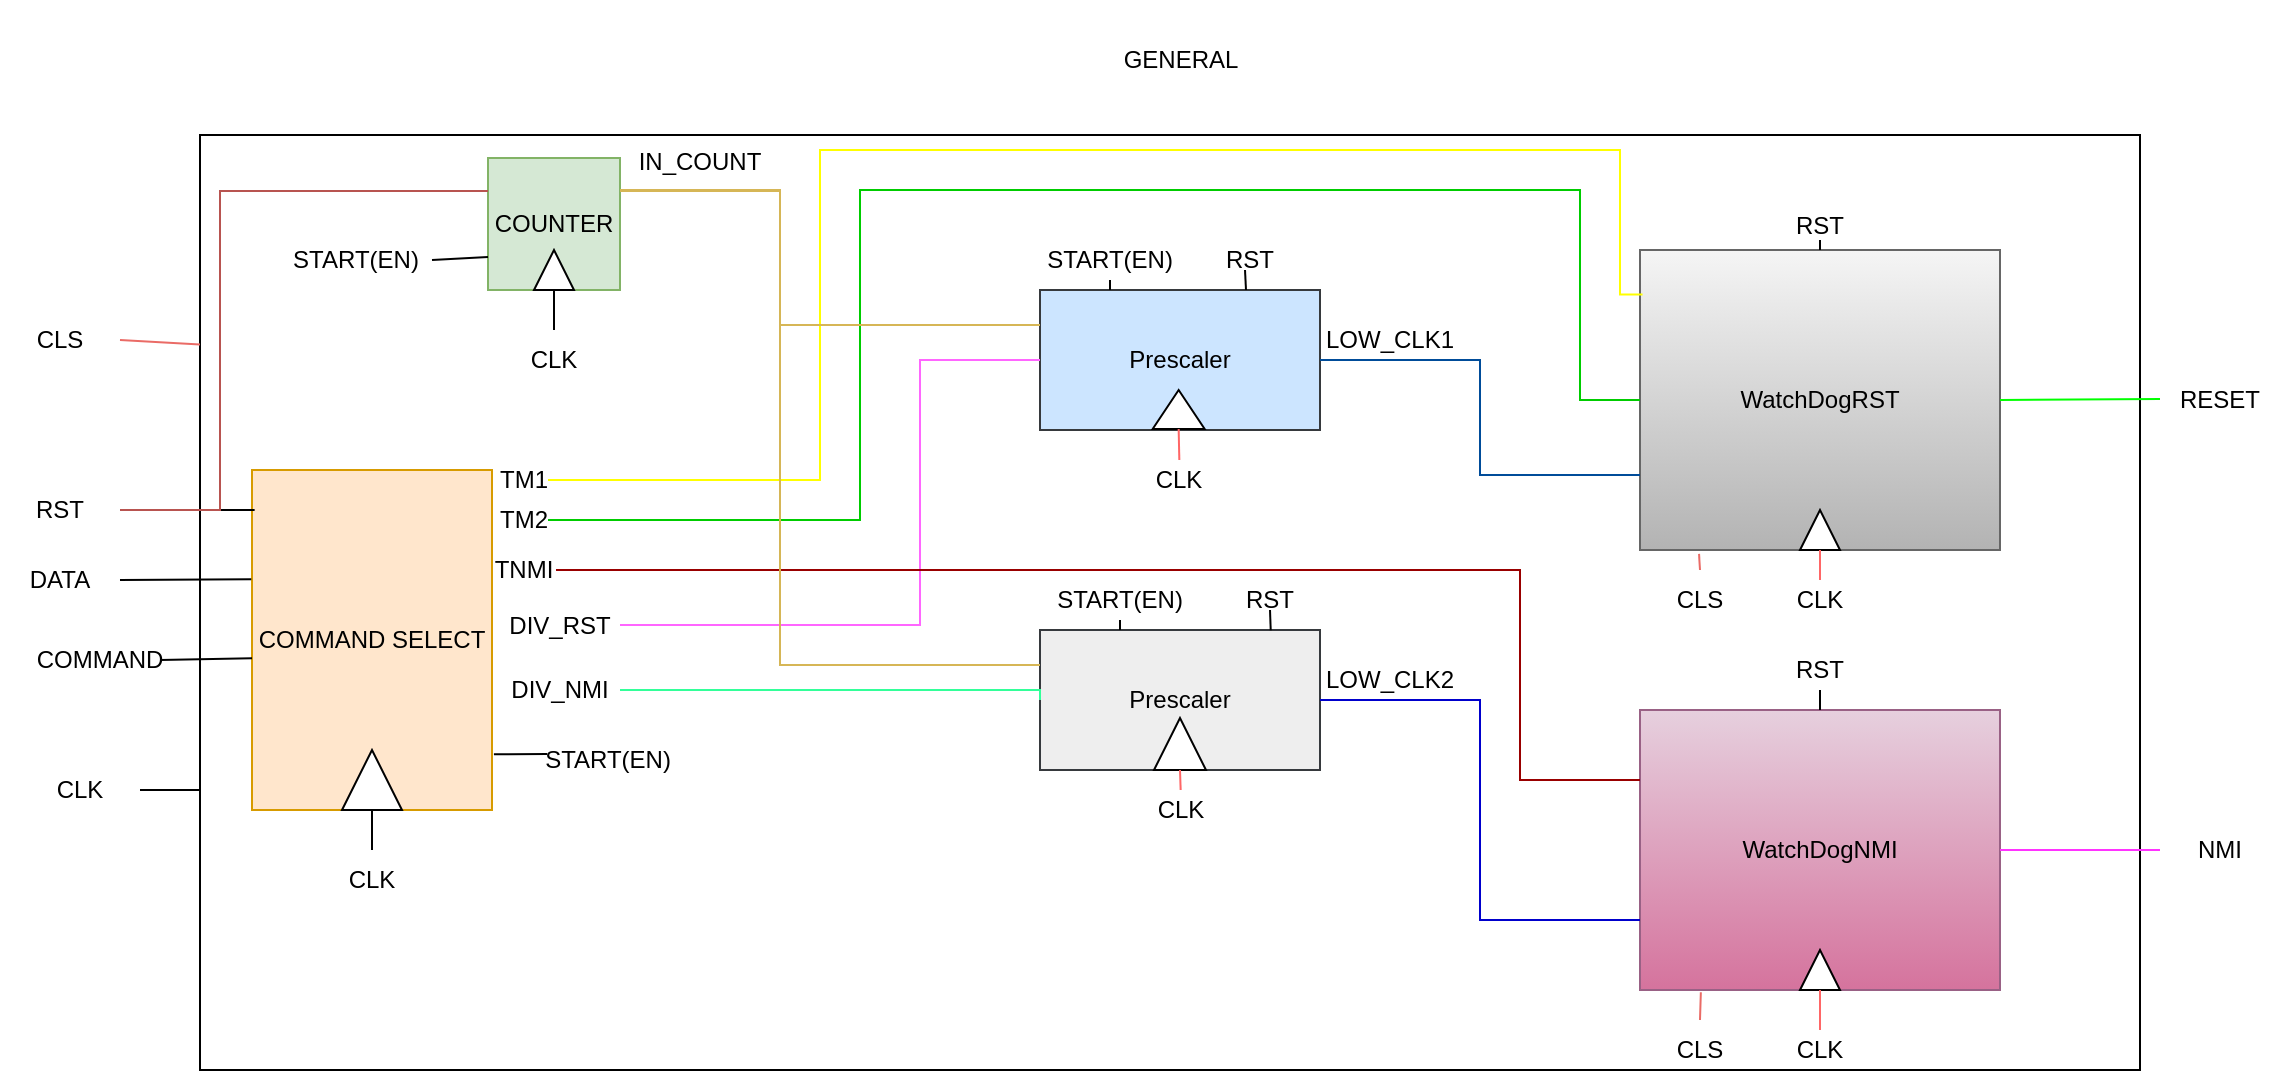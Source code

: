 <mxfile version="20.2.7" type="device"><diagram id="poMruOHRVBnBpl0jtNGg" name="Page-1"><mxGraphModel dx="1483" dy="781" grid="1" gridSize="10" guides="1" tooltips="1" connect="1" arrows="1" fold="1" page="1" pageScale="1" pageWidth="827" pageHeight="1169" math="0" shadow="0"><root><mxCell id="0"/><mxCell id="1" parent="0"/><mxCell id="2DhB6o9-aqyYZedTi87Q-1" value="" style="rounded=0;whiteSpace=wrap;html=1;" parent="1" vertex="1"><mxGeometry x="100" y="92.5" width="970" height="467.5" as="geometry"/></mxCell><mxCell id="2DhB6o9-aqyYZedTi87Q-3" value="Prescaler" style="rounded=0;whiteSpace=wrap;html=1;fillColor=#cce5ff;strokeColor=#36393d;" parent="1" vertex="1"><mxGeometry x="520" y="170" width="140" height="70" as="geometry"/></mxCell><mxCell id="2DhB6o9-aqyYZedTi87Q-4" value="Prescaler" style="rounded=0;whiteSpace=wrap;html=1;fillColor=#eeeeee;strokeColor=#36393d;" parent="1" vertex="1"><mxGeometry x="520" y="340" width="140" height="70" as="geometry"/></mxCell><mxCell id="2DhB6o9-aqyYZedTi87Q-5" value="WatchDogRST" style="rounded=0;whiteSpace=wrap;html=1;fillColor=#f5f5f5;gradientColor=#b3b3b3;strokeColor=#666666;" parent="1" vertex="1"><mxGeometry x="820" y="150" width="180" height="150" as="geometry"/></mxCell><mxCell id="2DhB6o9-aqyYZedTi87Q-6" value="WatchDogNMI" style="rounded=0;whiteSpace=wrap;html=1;fillColor=#e6d0de;gradientColor=#d5739d;strokeColor=#996185;" parent="1" vertex="1"><mxGeometry x="820" y="380" width="180" height="140" as="geometry"/></mxCell><mxCell id="bO1oPqmgRRdRqdZzKWxD-1" value="RST" style="text;html=1;strokeColor=none;fillColor=none;align=center;verticalAlign=middle;whiteSpace=wrap;rounded=0;" parent="1" vertex="1"><mxGeometry y="265" width="60" height="30" as="geometry"/></mxCell><mxCell id="bO1oPqmgRRdRqdZzKWxD-5" value="CLS" style="text;html=1;strokeColor=none;fillColor=none;align=center;verticalAlign=middle;whiteSpace=wrap;rounded=0;" parent="1" vertex="1"><mxGeometry y="180" width="60" height="30" as="geometry"/></mxCell><mxCell id="bO1oPqmgRRdRqdZzKWxD-6" value="CLK" style="text;html=1;strokeColor=none;fillColor=none;align=center;verticalAlign=middle;whiteSpace=wrap;rounded=0;" parent="1" vertex="1"><mxGeometry x="10" y="405" width="60" height="30" as="geometry"/></mxCell><mxCell id="bO1oPqmgRRdRqdZzKWxD-21" value="" style="endArrow=none;html=1;rounded=0;exitX=1;exitY=0.5;exitDx=0;exitDy=0;entryX=0;entryY=0.224;entryDx=0;entryDy=0;fillColor=#ffff88;strokeColor=#EA6B66;entryPerimeter=0;" parent="1" source="bO1oPqmgRRdRqdZzKWxD-5" target="2DhB6o9-aqyYZedTi87Q-1" edge="1"><mxGeometry width="50" height="50" relative="1" as="geometry"><mxPoint x="130" y="305" as="sourcePoint"/><mxPoint x="160" y="315" as="targetPoint"/></mxGeometry></mxCell><mxCell id="bO1oPqmgRRdRqdZzKWxD-24" value="" style="triangle;whiteSpace=wrap;html=1;rotation=-90;aspect=fixed;" parent="1" vertex="1"><mxGeometry x="577" y="384" width="26" height="26" as="geometry"/></mxCell><mxCell id="bO1oPqmgRRdRqdZzKWxD-25" value="" style="triangle;whiteSpace=wrap;html=1;direction=north;aspect=fixed;" parent="1" vertex="1"><mxGeometry x="576.33" y="220" width="26" height="19.5" as="geometry"/></mxCell><mxCell id="bO1oPqmgRRdRqdZzKWxD-31" value="RESET" style="text;html=1;strokeColor=none;fillColor=none;align=center;verticalAlign=middle;whiteSpace=wrap;rounded=0;" parent="1" vertex="1"><mxGeometry x="1080" y="209.5" width="60" height="30" as="geometry"/></mxCell><mxCell id="bO1oPqmgRRdRqdZzKWxD-32" value="" style="endArrow=none;html=1;rounded=0;entryX=0;entryY=0.5;entryDx=0;entryDy=0;exitX=1;exitY=0.5;exitDx=0;exitDy=0;strokeColor=#00FF00;" parent="1" source="2DhB6o9-aqyYZedTi87Q-5" target="bO1oPqmgRRdRqdZzKWxD-31" edge="1"><mxGeometry width="50" height="50" relative="1" as="geometry"><mxPoint x="860" y="340" as="sourcePoint"/><mxPoint x="910" y="290" as="targetPoint"/></mxGeometry></mxCell><mxCell id="bO1oPqmgRRdRqdZzKWxD-33" value="NMI" style="text;html=1;strokeColor=none;fillColor=none;align=center;verticalAlign=middle;whiteSpace=wrap;rounded=0;" parent="1" vertex="1"><mxGeometry x="1080" y="435" width="60" height="30" as="geometry"/></mxCell><mxCell id="bO1oPqmgRRdRqdZzKWxD-34" value="" style="endArrow=none;html=1;rounded=0;entryX=0;entryY=0.5;entryDx=0;entryDy=0;exitX=1;exitY=0.5;exitDx=0;exitDy=0;strokeColor=#FF33FF;" parent="1" source="2DhB6o9-aqyYZedTi87Q-6" target="bO1oPqmgRRdRqdZzKWxD-33" edge="1"><mxGeometry width="50" height="50" relative="1" as="geometry"><mxPoint x="860" y="340" as="sourcePoint"/><mxPoint x="910" y="290" as="targetPoint"/></mxGeometry></mxCell><mxCell id="bO1oPqmgRRdRqdZzKWxD-35" value="" style="triangle;whiteSpace=wrap;html=1;direction=north;" parent="1" vertex="1"><mxGeometry x="900" y="280" width="20" height="20" as="geometry"/></mxCell><mxCell id="bO1oPqmgRRdRqdZzKWxD-36" value="" style="triangle;whiteSpace=wrap;html=1;direction=north;" parent="1" vertex="1"><mxGeometry x="900" y="500" width="20" height="20" as="geometry"/></mxCell><mxCell id="bO1oPqmgRRdRqdZzKWxD-37" value="CLK" style="text;html=1;strokeColor=none;fillColor=none;align=center;verticalAlign=middle;whiteSpace=wrap;rounded=0;" parent="1" vertex="1"><mxGeometry x="890" y="315" width="40" height="20" as="geometry"/></mxCell><mxCell id="bO1oPqmgRRdRqdZzKWxD-38" value="" style="endArrow=none;html=1;rounded=0;exitX=0.5;exitY=0;exitDx=0;exitDy=0;entryX=0.5;entryY=1;entryDx=0;entryDy=0;strokeColor=#FF6666;" parent="1" source="bO1oPqmgRRdRqdZzKWxD-37" target="2DhB6o9-aqyYZedTi87Q-5" edge="1"><mxGeometry width="50" height="50" relative="1" as="geometry"><mxPoint x="860" y="340" as="sourcePoint"/><mxPoint x="910" y="290" as="targetPoint"/></mxGeometry></mxCell><mxCell id="bO1oPqmgRRdRqdZzKWxD-39" value="CLK" style="text;html=1;strokeColor=none;fillColor=none;align=center;verticalAlign=middle;whiteSpace=wrap;rounded=0;" parent="1" vertex="1"><mxGeometry x="890" y="540" width="40" height="20" as="geometry"/></mxCell><mxCell id="bO1oPqmgRRdRqdZzKWxD-40" value="" style="endArrow=none;html=1;rounded=0;exitX=0.5;exitY=0;exitDx=0;exitDy=0;entryX=0;entryY=0.5;entryDx=0;entryDy=0;strokeColor=#FF6666;" parent="1" source="bO1oPqmgRRdRqdZzKWxD-39" target="bO1oPqmgRRdRqdZzKWxD-36" edge="1"><mxGeometry width="50" height="50" relative="1" as="geometry"><mxPoint x="860" y="340" as="sourcePoint"/><mxPoint x="910" y="290" as="targetPoint"/></mxGeometry></mxCell><mxCell id="bO1oPqmgRRdRqdZzKWxD-41" value="CLK" style="text;html=1;strokeColor=none;fillColor=none;align=center;verticalAlign=middle;whiteSpace=wrap;rounded=0;aspect=fixed;" parent="1" vertex="1"><mxGeometry x="577.0" y="420" width="26.67" height="20" as="geometry"/></mxCell><mxCell id="bO1oPqmgRRdRqdZzKWxD-42" value="" style="endArrow=none;html=1;rounded=0;exitX=0.5;exitY=0;exitDx=0;exitDy=0;entryX=0;entryY=0.5;entryDx=0;entryDy=0;strokeColor=#FF6666;" parent="1" source="bO1oPqmgRRdRqdZzKWxD-41" target="bO1oPqmgRRdRqdZzKWxD-24" edge="1"><mxGeometry width="50" height="50" relative="1" as="geometry"><mxPoint x="470" y="340" as="sourcePoint"/><mxPoint x="510" y="380" as="targetPoint"/></mxGeometry></mxCell><mxCell id="bO1oPqmgRRdRqdZzKWxD-44" value="CLK" style="text;html=1;strokeColor=none;fillColor=none;align=center;verticalAlign=middle;whiteSpace=wrap;rounded=0;aspect=fixed;" parent="1" vertex="1"><mxGeometry x="576.33" y="255" width="26.67" height="20" as="geometry"/></mxCell><mxCell id="bO1oPqmgRRdRqdZzKWxD-46" value="" style="endArrow=none;html=1;rounded=0;entryX=0;entryY=0.5;entryDx=0;entryDy=0;exitX=0.5;exitY=0;exitDx=0;exitDy=0;strokeColor=#FF6666;" parent="1" source="bO1oPqmgRRdRqdZzKWxD-44" target="bO1oPqmgRRdRqdZzKWxD-25" edge="1"><mxGeometry width="50" height="50" relative="1" as="geometry"><mxPoint x="470" y="340" as="sourcePoint"/><mxPoint x="520" y="290" as="targetPoint"/></mxGeometry></mxCell><mxCell id="bO1oPqmgRRdRqdZzKWxD-51" value="TM1" style="text;html=1;strokeColor=none;fillColor=none;align=center;verticalAlign=middle;whiteSpace=wrap;rounded=0;aspect=fixed;" parent="1" vertex="1"><mxGeometry x="250" y="255" width="24" height="20" as="geometry"/></mxCell><mxCell id="bO1oPqmgRRdRqdZzKWxD-55" value="TM2" style="text;html=1;strokeColor=none;fillColor=none;align=center;verticalAlign=middle;whiteSpace=wrap;rounded=0;" parent="1" vertex="1"><mxGeometry x="250" y="275" width="24" height="20" as="geometry"/></mxCell><mxCell id="bO1oPqmgRRdRqdZzKWxD-57" value="DIV_RST" style="text;html=1;strokeColor=none;fillColor=none;align=center;verticalAlign=middle;whiteSpace=wrap;rounded=0;" parent="1" vertex="1"><mxGeometry x="250" y="327.5" width="60" height="20" as="geometry"/></mxCell><mxCell id="bO1oPqmgRRdRqdZzKWxD-58" value="TNMI" style="text;html=1;strokeColor=none;fillColor=none;align=center;verticalAlign=middle;whiteSpace=wrap;rounded=0;aspect=fixed;" parent="1" vertex="1"><mxGeometry x="246" y="290" width="32" height="40" as="geometry"/></mxCell><mxCell id="bO1oPqmgRRdRqdZzKWxD-62" value="" style="endArrow=none;html=1;rounded=0;edgeStyle=orthogonalEdgeStyle;exitX=0;exitY=0.5;exitDx=0;exitDy=0;entryX=1;entryY=0.5;entryDx=0;entryDy=0;strokeColor=#FF66FF;" parent="1" source="2DhB6o9-aqyYZedTi87Q-3" target="bO1oPqmgRRdRqdZzKWxD-57" edge="1"><mxGeometry width="50" height="50" relative="1" as="geometry"><mxPoint x="480" y="340" as="sourcePoint"/><mxPoint x="360" y="315" as="targetPoint"/><Array as="points"><mxPoint x="460" y="205"/><mxPoint x="460" y="338"/></Array></mxGeometry></mxCell><mxCell id="bO1oPqmgRRdRqdZzKWxD-65" value="START(EN)" style="text;html=1;strokeColor=none;fillColor=none;align=center;verticalAlign=middle;whiteSpace=wrap;rounded=0;" parent="1" vertex="1"><mxGeometry x="535" y="145" width="40" height="20" as="geometry"/></mxCell><mxCell id="bO1oPqmgRRdRqdZzKWxD-67" value="START(EN)" style="text;html=1;strokeColor=none;fillColor=none;align=center;verticalAlign=middle;whiteSpace=wrap;rounded=0;" parent="1" vertex="1"><mxGeometry x="540" y="315" width="40" height="20" as="geometry"/></mxCell><mxCell id="bO1oPqmgRRdRqdZzKWxD-68" value="RST" style="text;html=1;strokeColor=none;fillColor=none;align=center;verticalAlign=middle;whiteSpace=wrap;rounded=0;" parent="1" vertex="1"><mxGeometry x="620" y="150" width="10" height="10" as="geometry"/></mxCell><mxCell id="bO1oPqmgRRdRqdZzKWxD-69" value="RST" style="text;html=1;strokeColor=none;fillColor=none;align=center;verticalAlign=middle;whiteSpace=wrap;rounded=0;" parent="1" vertex="1"><mxGeometry x="630" y="320" width="10" height="10" as="geometry"/></mxCell><mxCell id="bO1oPqmgRRdRqdZzKWxD-70" value="" style="endArrow=none;html=1;rounded=0;entryX=0.5;entryY=1;entryDx=0;entryDy=0;exitX=0.25;exitY=0;exitDx=0;exitDy=0;" parent="1" source="2DhB6o9-aqyYZedTi87Q-3" target="bO1oPqmgRRdRqdZzKWxD-65" edge="1"><mxGeometry width="50" height="50" relative="1" as="geometry"><mxPoint x="440" y="290" as="sourcePoint"/><mxPoint x="490" y="240" as="targetPoint"/></mxGeometry></mxCell><mxCell id="bO1oPqmgRRdRqdZzKWxD-71" value="" style="endArrow=none;html=1;rounded=0;entryX=0.25;entryY=1;entryDx=0;entryDy=0;" parent="1" target="bO1oPqmgRRdRqdZzKWxD-68" edge="1"><mxGeometry width="50" height="50" relative="1" as="geometry"><mxPoint x="623" y="170" as="sourcePoint"/><mxPoint x="490" y="240" as="targetPoint"/></mxGeometry></mxCell><mxCell id="bO1oPqmgRRdRqdZzKWxD-79" value="" style="endArrow=none;html=1;rounded=0;entryX=0.5;entryY=1;entryDx=0;entryDy=0;" parent="1" target="bO1oPqmgRRdRqdZzKWxD-67" edge="1"><mxGeometry width="50" height="50" relative="1" as="geometry"><mxPoint x="560" y="340" as="sourcePoint"/><mxPoint x="520" y="240" as="targetPoint"/></mxGeometry></mxCell><mxCell id="bO1oPqmgRRdRqdZzKWxD-80" value="" style="endArrow=none;html=1;rounded=0;entryX=0.5;entryY=1;entryDx=0;entryDy=0;exitX=0.824;exitY=0.002;exitDx=0;exitDy=0;exitPerimeter=0;" parent="1" source="2DhB6o9-aqyYZedTi87Q-4" target="bO1oPqmgRRdRqdZzKWxD-69" edge="1"><mxGeometry width="50" height="50" relative="1" as="geometry"><mxPoint x="470" y="290" as="sourcePoint"/><mxPoint x="520" y="240" as="targetPoint"/></mxGeometry></mxCell><mxCell id="bO1oPqmgRRdRqdZzKWxD-81" value="LOW_CLK1" style="text;html=1;strokeColor=none;fillColor=none;align=center;verticalAlign=middle;whiteSpace=wrap;rounded=0;" parent="1" vertex="1"><mxGeometry x="650" y="180" width="90" height="30" as="geometry"/></mxCell><mxCell id="bO1oPqmgRRdRqdZzKWxD-82" value="" style="endArrow=none;html=1;rounded=0;edgeStyle=orthogonalEdgeStyle;exitX=1;exitY=0.5;exitDx=0;exitDy=0;entryX=0;entryY=0.75;entryDx=0;entryDy=0;strokeColor=#004C99;" parent="1" source="2DhB6o9-aqyYZedTi87Q-3" target="2DhB6o9-aqyYZedTi87Q-5" edge="1"><mxGeometry width="50" height="50" relative="1" as="geometry"><mxPoint x="760" y="290" as="sourcePoint"/><mxPoint x="810" y="240" as="targetPoint"/></mxGeometry></mxCell><mxCell id="bO1oPqmgRRdRqdZzKWxD-83" value="LOW_CLK2" style="text;html=1;strokeColor=none;fillColor=none;align=center;verticalAlign=middle;whiteSpace=wrap;rounded=0;" parent="1" vertex="1"><mxGeometry x="650" y="350" width="90" height="30" as="geometry"/></mxCell><mxCell id="bO1oPqmgRRdRqdZzKWxD-84" value="" style="endArrow=none;html=1;rounded=0;edgeStyle=orthogonalEdgeStyle;exitX=1;exitY=0.5;exitDx=0;exitDy=0;entryX=0;entryY=0.75;entryDx=0;entryDy=0;strokeColor=#0000CC;" parent="1" source="2DhB6o9-aqyYZedTi87Q-4" target="2DhB6o9-aqyYZedTi87Q-6" edge="1"><mxGeometry width="50" height="50" relative="1" as="geometry"><mxPoint x="690" y="380" as="sourcePoint"/><mxPoint x="740" y="330" as="targetPoint"/></mxGeometry></mxCell><mxCell id="bO1oPqmgRRdRqdZzKWxD-85" value="" style="endArrow=none;html=1;rounded=0;edgeStyle=orthogonalEdgeStyle;exitX=1;exitY=0.5;exitDx=0;exitDy=0;entryX=0.007;entryY=0.148;entryDx=0;entryDy=0;entryPerimeter=0;strokeColor=#FFFF00;" parent="1" source="bO1oPqmgRRdRqdZzKWxD-51" target="2DhB6o9-aqyYZedTi87Q-5" edge="1"><mxGeometry width="50" height="50" relative="1" as="geometry"><mxPoint x="360" y="225" as="sourcePoint"/><mxPoint x="500" y="240" as="targetPoint"/><Array as="points"><mxPoint x="410" y="265"/><mxPoint x="410" y="100"/><mxPoint x="810" y="100"/><mxPoint x="810" y="172"/></Array></mxGeometry></mxCell><mxCell id="bO1oPqmgRRdRqdZzKWxD-86" value="" style="endArrow=none;html=1;rounded=0;edgeStyle=orthogonalEdgeStyle;exitX=1;exitY=0.5;exitDx=0;exitDy=0;entryX=0;entryY=0.5;entryDx=0;entryDy=0;strokeColor=#00CC00;" parent="1" source="bO1oPqmgRRdRqdZzKWxD-55" target="2DhB6o9-aqyYZedTi87Q-5" edge="1"><mxGeometry width="50" height="50" relative="1" as="geometry"><mxPoint x="361" y="255.78" as="sourcePoint"/><mxPoint x="500" y="210" as="targetPoint"/><Array as="points"><mxPoint x="430" y="285"/><mxPoint x="430" y="120"/><mxPoint x="790" y="120"/><mxPoint x="790" y="225"/></Array></mxGeometry></mxCell><mxCell id="bO1oPqmgRRdRqdZzKWxD-87" value="CLS" style="text;html=1;strokeColor=none;fillColor=none;align=center;verticalAlign=middle;whiteSpace=wrap;rounded=0;" parent="1" vertex="1"><mxGeometry x="820" y="310" width="60" height="30" as="geometry"/></mxCell><mxCell id="bO1oPqmgRRdRqdZzKWxD-88" value="" style="endArrow=none;html=1;rounded=0;exitX=0.5;exitY=0;exitDx=0;exitDy=0;entryX=0.164;entryY=1.013;entryDx=0;entryDy=0;entryPerimeter=0;strokeColor=#EA6B66;" parent="1" source="bO1oPqmgRRdRqdZzKWxD-87" target="2DhB6o9-aqyYZedTi87Q-5" edge="1"><mxGeometry width="50" height="50" relative="1" as="geometry"><mxPoint x="810" y="320" as="sourcePoint"/><mxPoint x="850" y="300" as="targetPoint"/></mxGeometry></mxCell><mxCell id="bO1oPqmgRRdRqdZzKWxD-89" value="CLS" style="text;html=1;strokeColor=none;fillColor=none;align=center;verticalAlign=middle;whiteSpace=wrap;rounded=0;" parent="1" vertex="1"><mxGeometry x="820" y="535" width="60" height="30" as="geometry"/></mxCell><mxCell id="bO1oPqmgRRdRqdZzKWxD-90" value="" style="endArrow=none;html=1;rounded=0;exitX=0.5;exitY=0;exitDx=0;exitDy=0;entryX=0.169;entryY=1.008;entryDx=0;entryDy=0;entryPerimeter=0;strokeColor=#EA6B66;" parent="1" source="bO1oPqmgRRdRqdZzKWxD-89" target="2DhB6o9-aqyYZedTi87Q-6" edge="1"><mxGeometry width="50" height="50" relative="1" as="geometry"><mxPoint x="810" y="320" as="sourcePoint"/><mxPoint x="860" y="270" as="targetPoint"/></mxGeometry></mxCell><mxCell id="bO1oPqmgRRdRqdZzKWxD-91" value="" style="endArrow=none;html=1;rounded=0;edgeStyle=orthogonalEdgeStyle;exitX=1;exitY=0.5;exitDx=0;exitDy=0;entryX=0;entryY=0.25;entryDx=0;entryDy=0;strokeColor=#990000;" parent="1" source="bO1oPqmgRRdRqdZzKWxD-58" target="2DhB6o9-aqyYZedTi87Q-6" edge="1"><mxGeometry width="50" height="50" relative="1" as="geometry"><mxPoint x="361" y="290.52" as="sourcePoint"/><mxPoint x="640" y="270" as="targetPoint"/><Array as="points"><mxPoint x="760" y="310"/><mxPoint x="760" y="415"/></Array></mxGeometry></mxCell><mxCell id="bO1oPqmgRRdRqdZzKWxD-92" value="GENERAL" style="text;html=1;strokeColor=none;fillColor=none;align=center;verticalAlign=middle;whiteSpace=wrap;rounded=0;" parent="1" vertex="1"><mxGeometry x="545" y="25" width="90.67" height="60" as="geometry"/></mxCell><mxCell id="1748-SV5IhDvbPH2vwHp-2" value="" style="endArrow=none;html=1;rounded=0;exitX=1;exitY=0.5;exitDx=0;exitDy=0;" parent="1" source="bO1oPqmgRRdRqdZzKWxD-6" edge="1"><mxGeometry width="50" height="50" relative="1" as="geometry"><mxPoint x="100" y="420" as="sourcePoint"/><mxPoint x="100" y="420" as="targetPoint"/></mxGeometry></mxCell><mxCell id="bO1oPqmgRRdRqdZzKWxD-63" value="DIV_NMI" style="text;html=1;strokeColor=none;fillColor=none;align=center;verticalAlign=middle;whiteSpace=wrap;rounded=0;" parent="1" vertex="1"><mxGeometry x="250" y="360" width="60" height="20" as="geometry"/></mxCell><mxCell id="Wa9DS3Io9uaBcbr96tNC-2" value="" style="endArrow=none;html=1;rounded=0;edgeStyle=orthogonalEdgeStyle;exitX=0;exitY=0.5;exitDx=0;exitDy=0;strokeColor=#33FF99;" parent="1" source="2DhB6o9-aqyYZedTi87Q-4" target="bO1oPqmgRRdRqdZzKWxD-63" edge="1"><mxGeometry width="50" height="50" relative="1" as="geometry"><mxPoint x="520" y="375" as="sourcePoint"/><mxPoint x="80" y="370" as="targetPoint"/><Array as="points"><mxPoint x="520" y="370"/></Array></mxGeometry></mxCell><mxCell id="Wa9DS3Io9uaBcbr96tNC-3" value="DATA" style="text;html=1;strokeColor=none;fillColor=none;align=center;verticalAlign=middle;whiteSpace=wrap;rounded=0;" parent="1" vertex="1"><mxGeometry y="300" width="60" height="30" as="geometry"/></mxCell><mxCell id="Wa9DS3Io9uaBcbr96tNC-4" value="COMMAND" style="text;html=1;strokeColor=none;fillColor=none;align=center;verticalAlign=middle;whiteSpace=wrap;rounded=0;" parent="1" vertex="1"><mxGeometry x="20" y="340" width="60" height="30" as="geometry"/></mxCell><mxCell id="Wa9DS3Io9uaBcbr96tNC-5" value="COMMAND SELECT" style="rounded=0;whiteSpace=wrap;html=1;fillColor=#ffe6cc;strokeColor=#d79b00;" parent="1" vertex="1"><mxGeometry x="126" y="260" width="120" height="170" as="geometry"/></mxCell><mxCell id="Wa9DS3Io9uaBcbr96tNC-6" value="" style="endArrow=none;html=1;rounded=0;exitX=1;exitY=0.5;exitDx=0;exitDy=0;entryX=0.011;entryY=0.118;entryDx=0;entryDy=0;entryPerimeter=0;" parent="1" source="bO1oPqmgRRdRqdZzKWxD-1" target="Wa9DS3Io9uaBcbr96tNC-5" edge="1"><mxGeometry width="50" height="50" relative="1" as="geometry"><mxPoint x="390" y="340" as="sourcePoint"/><mxPoint x="120" y="280" as="targetPoint"/></mxGeometry></mxCell><mxCell id="Wa9DS3Io9uaBcbr96tNC-7" value="" style="endArrow=none;html=1;rounded=0;exitX=1;exitY=0.5;exitDx=0;exitDy=0;entryX=-0.003;entryY=0.321;entryDx=0;entryDy=0;entryPerimeter=0;" parent="1" source="Wa9DS3Io9uaBcbr96tNC-3" target="Wa9DS3Io9uaBcbr96tNC-5" edge="1"><mxGeometry width="50" height="50" relative="1" as="geometry"><mxPoint x="390" y="340" as="sourcePoint"/><mxPoint x="440" y="290" as="targetPoint"/></mxGeometry></mxCell><mxCell id="Wa9DS3Io9uaBcbr96tNC-8" value="" style="endArrow=none;html=1;rounded=0;exitX=1;exitY=0.5;exitDx=0;exitDy=0;entryX=0;entryY=0.554;entryDx=0;entryDy=0;entryPerimeter=0;" parent="1" source="Wa9DS3Io9uaBcbr96tNC-4" target="Wa9DS3Io9uaBcbr96tNC-5" edge="1"><mxGeometry width="50" height="50" relative="1" as="geometry"><mxPoint x="390" y="340" as="sourcePoint"/><mxPoint x="120" y="355" as="targetPoint"/></mxGeometry></mxCell><mxCell id="Wa9DS3Io9uaBcbr96tNC-9" value="" style="triangle;whiteSpace=wrap;html=1;rotation=-90;" parent="1" vertex="1"><mxGeometry x="171" y="400" width="30" height="30" as="geometry"/></mxCell><mxCell id="Wa9DS3Io9uaBcbr96tNC-10" value="CLK" style="text;html=1;strokeColor=none;fillColor=none;align=center;verticalAlign=middle;whiteSpace=wrap;rounded=0;" parent="1" vertex="1"><mxGeometry x="156" y="450" width="60" height="30" as="geometry"/></mxCell><mxCell id="Wa9DS3Io9uaBcbr96tNC-11" value="" style="endArrow=none;html=1;rounded=0;exitX=0.5;exitY=0;exitDx=0;exitDy=0;entryX=0.5;entryY=1;entryDx=0;entryDy=0;" parent="1" source="Wa9DS3Io9uaBcbr96tNC-10" target="Wa9DS3Io9uaBcbr96tNC-5" edge="1"><mxGeometry width="50" height="50" relative="1" as="geometry"><mxPoint x="390" y="340" as="sourcePoint"/><mxPoint x="440" y="290" as="targetPoint"/></mxGeometry></mxCell><mxCell id="Wa9DS3Io9uaBcbr96tNC-13" value="START(EN)" style="text;html=1;strokeColor=none;fillColor=none;align=center;verticalAlign=middle;whiteSpace=wrap;rounded=0;" parent="1" vertex="1"><mxGeometry x="274" y="390" width="60" height="30" as="geometry"/></mxCell><mxCell id="Wa9DS3Io9uaBcbr96tNC-14" value="" style="endArrow=none;html=1;rounded=0;exitX=1.008;exitY=0.836;exitDx=0;exitDy=0;exitPerimeter=0;entryX=-0.007;entryY=0.402;entryDx=0;entryDy=0;entryPerimeter=0;" parent="1" source="Wa9DS3Io9uaBcbr96tNC-5" target="Wa9DS3Io9uaBcbr96tNC-13" edge="1"><mxGeometry width="50" height="50" relative="1" as="geometry"><mxPoint x="370" y="370" as="sourcePoint"/><mxPoint x="420" y="320" as="targetPoint"/></mxGeometry></mxCell><mxCell id="Wa9DS3Io9uaBcbr96tNC-15" style="edgeStyle=orthogonalEdgeStyle;rounded=0;orthogonalLoop=1;jettySize=auto;html=1;exitX=0.5;exitY=1;exitDx=0;exitDy=0;" parent="1" source="Wa9DS3Io9uaBcbr96tNC-13" target="Wa9DS3Io9uaBcbr96tNC-13" edge="1"><mxGeometry relative="1" as="geometry"/></mxCell><mxCell id="Wa9DS3Io9uaBcbr96tNC-20" value="RST" style="text;html=1;strokeColor=none;fillColor=none;align=center;verticalAlign=middle;whiteSpace=wrap;rounded=0;" parent="1" vertex="1"><mxGeometry x="880" y="130" width="60" height="15" as="geometry"/></mxCell><mxCell id="Wa9DS3Io9uaBcbr96tNC-21" value="" style="endArrow=none;html=1;rounded=0;entryX=0.5;entryY=1;entryDx=0;entryDy=0;exitX=0.5;exitY=0;exitDx=0;exitDy=0;" parent="1" source="2DhB6o9-aqyYZedTi87Q-5" target="Wa9DS3Io9uaBcbr96tNC-20" edge="1"><mxGeometry width="50" height="50" relative="1" as="geometry"><mxPoint x="690" y="260" as="sourcePoint"/><mxPoint x="740" y="210" as="targetPoint"/></mxGeometry></mxCell><mxCell id="Wa9DS3Io9uaBcbr96tNC-22" value="RST" style="text;html=1;strokeColor=none;fillColor=none;align=center;verticalAlign=middle;whiteSpace=wrap;rounded=0;" parent="1" vertex="1"><mxGeometry x="880" y="350" width="60" height="20" as="geometry"/></mxCell><mxCell id="Wa9DS3Io9uaBcbr96tNC-23" value="" style="endArrow=none;html=1;rounded=0;entryX=0.5;entryY=1;entryDx=0;entryDy=0;exitX=0.5;exitY=0;exitDx=0;exitDy=0;" parent="1" source="2DhB6o9-aqyYZedTi87Q-6" target="Wa9DS3Io9uaBcbr96tNC-22" edge="1"><mxGeometry width="50" height="50" relative="1" as="geometry"><mxPoint x="690" y="370" as="sourcePoint"/><mxPoint x="740" y="320" as="targetPoint"/></mxGeometry></mxCell><mxCell id="SklDLlOCFlfpA6v_bkN1-1" value="COUNTER" style="whiteSpace=wrap;html=1;aspect=fixed;fillColor=#d5e8d4;strokeColor=#82b366;" vertex="1" parent="1"><mxGeometry x="244" y="104" width="66" height="66" as="geometry"/></mxCell><mxCell id="SklDLlOCFlfpA6v_bkN1-2" value="" style="triangle;whiteSpace=wrap;html=1;direction=north;" vertex="1" parent="1"><mxGeometry x="267" y="150" width="20" height="20" as="geometry"/></mxCell><mxCell id="SklDLlOCFlfpA6v_bkN1-4" value="" style="endArrow=none;html=1;rounded=0;exitX=0;exitY=0.5;exitDx=0;exitDy=0;" edge="1" parent="1" source="SklDLlOCFlfpA6v_bkN1-2" target="SklDLlOCFlfpA6v_bkN1-5"><mxGeometry width="50" height="50" relative="1" as="geometry"><mxPoint x="340" y="360" as="sourcePoint"/><mxPoint x="390" y="310" as="targetPoint"/></mxGeometry></mxCell><mxCell id="SklDLlOCFlfpA6v_bkN1-5" value="CLK" style="text;html=1;strokeColor=none;fillColor=none;align=center;verticalAlign=middle;whiteSpace=wrap;rounded=0;" vertex="1" parent="1"><mxGeometry x="247" y="190" width="60" height="30" as="geometry"/></mxCell><mxCell id="SklDLlOCFlfpA6v_bkN1-6" value="" style="endArrow=none;html=1;rounded=0;edgeStyle=orthogonalEdgeStyle;exitX=1;exitY=0.5;exitDx=0;exitDy=0;entryX=0;entryY=0.25;entryDx=0;entryDy=0;fillColor=#f8cecc;strokeColor=#b85450;" edge="1" parent="1" source="bO1oPqmgRRdRqdZzKWxD-1" target="SklDLlOCFlfpA6v_bkN1-1"><mxGeometry width="50" height="50" relative="1" as="geometry"><mxPoint x="340" y="360" as="sourcePoint"/><mxPoint x="390" y="310" as="targetPoint"/><Array as="points"><mxPoint x="110" y="280"/><mxPoint x="110" y="121"/></Array></mxGeometry></mxCell><mxCell id="SklDLlOCFlfpA6v_bkN1-7" value="START(EN)" style="text;html=1;strokeColor=none;fillColor=none;align=center;verticalAlign=middle;whiteSpace=wrap;rounded=0;" vertex="1" parent="1"><mxGeometry x="140" y="132.5" width="76" height="45" as="geometry"/></mxCell><mxCell id="SklDLlOCFlfpA6v_bkN1-8" value="" style="endArrow=none;html=1;rounded=0;entryX=1;entryY=0.5;entryDx=0;entryDy=0;exitX=0;exitY=0.75;exitDx=0;exitDy=0;" edge="1" parent="1" source="SklDLlOCFlfpA6v_bkN1-1" target="SklDLlOCFlfpA6v_bkN1-7"><mxGeometry width="50" height="50" relative="1" as="geometry"><mxPoint x="340" y="360" as="sourcePoint"/><mxPoint x="390" y="310" as="targetPoint"/></mxGeometry></mxCell><mxCell id="SklDLlOCFlfpA6v_bkN1-10" value="" style="endArrow=none;html=1;rounded=0;edgeStyle=orthogonalEdgeStyle;exitX=1;exitY=0.25;exitDx=0;exitDy=0;entryX=0;entryY=0.25;entryDx=0;entryDy=0;fillColor=#fff2cc;strokeColor=#d6b656;" edge="1" parent="1" source="SklDLlOCFlfpA6v_bkN1-1" target="2DhB6o9-aqyYZedTi87Q-3"><mxGeometry width="50" height="50" relative="1" as="geometry"><mxPoint x="340" y="360" as="sourcePoint"/><mxPoint x="390" y="310" as="targetPoint"/><Array as="points"><mxPoint x="390" y="121"/><mxPoint x="390" y="188"/></Array></mxGeometry></mxCell><mxCell id="SklDLlOCFlfpA6v_bkN1-11" value="IN_COUNT" style="text;html=1;strokeColor=none;fillColor=none;align=center;verticalAlign=middle;whiteSpace=wrap;rounded=0;" vertex="1" parent="1"><mxGeometry x="330" y="92.5" width="40" height="27.5" as="geometry"/></mxCell><mxCell id="SklDLlOCFlfpA6v_bkN1-12" value="" style="endArrow=none;html=1;rounded=0;edgeStyle=orthogonalEdgeStyle;entryX=0;entryY=0.25;entryDx=0;entryDy=0;fillColor=#fff2cc;strokeColor=#d6b656;" edge="1" parent="1" target="2DhB6o9-aqyYZedTi87Q-4"><mxGeometry width="50" height="50" relative="1" as="geometry"><mxPoint x="310" y="120" as="sourcePoint"/><mxPoint x="390" y="310" as="targetPoint"/><Array as="points"><mxPoint x="310" y="120"/><mxPoint x="390" y="120"/><mxPoint x="390" y="358"/></Array></mxGeometry></mxCell></root></mxGraphModel></diagram></mxfile>